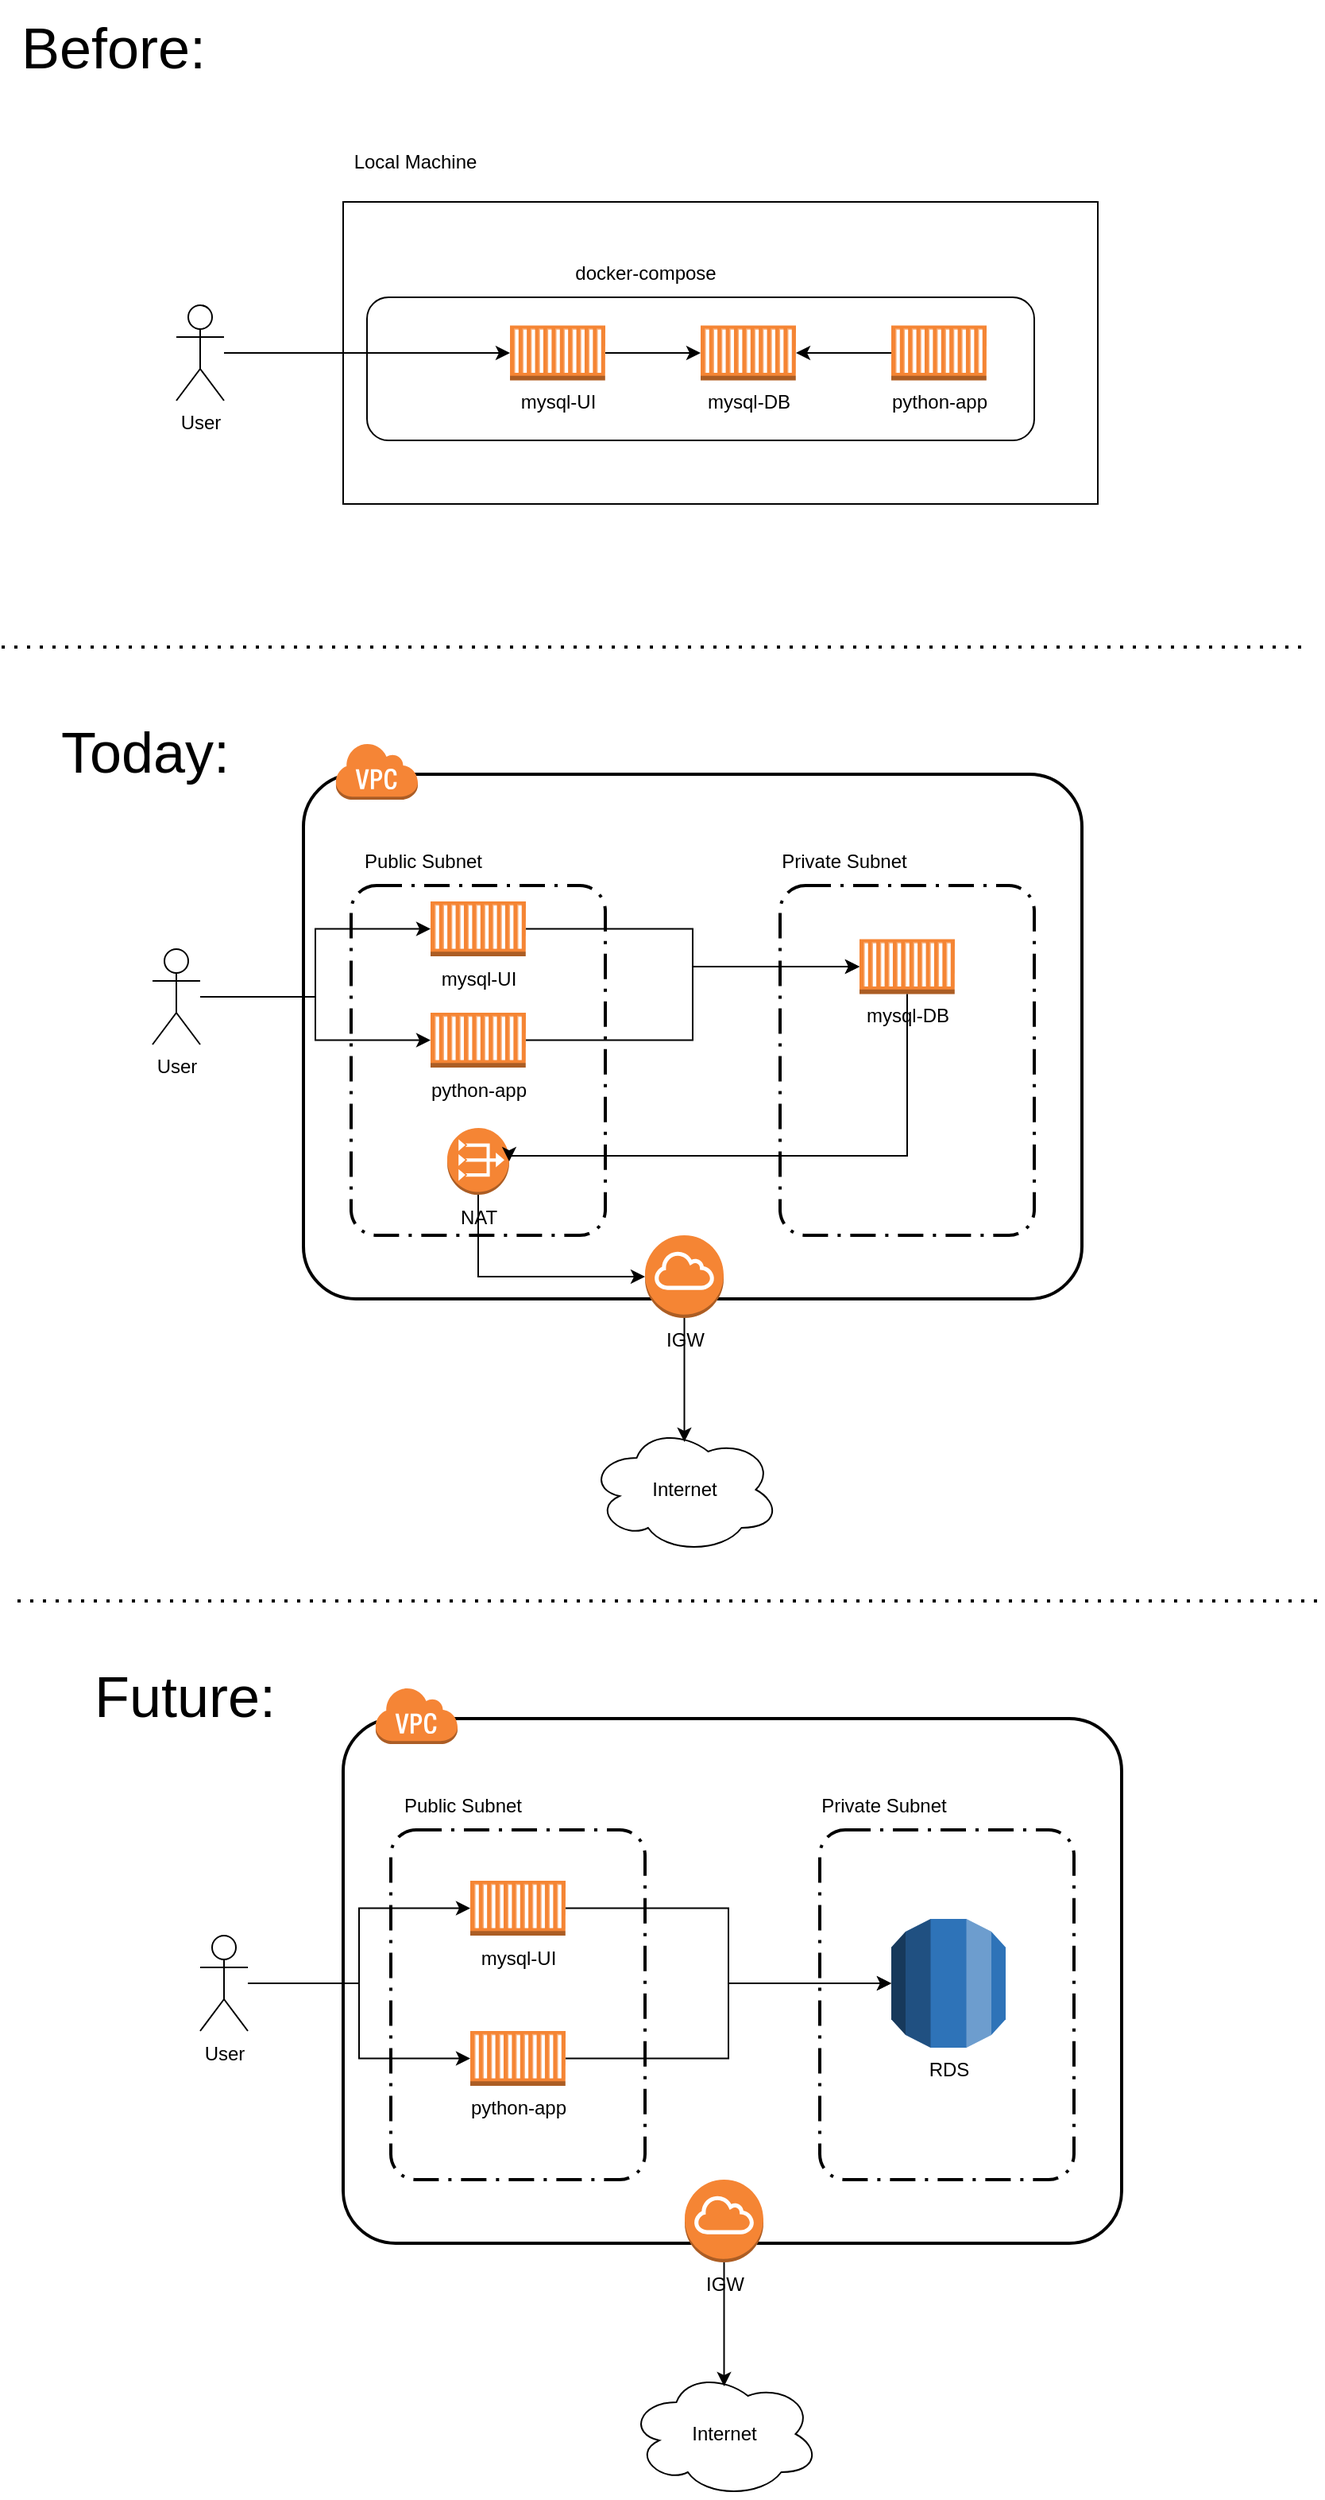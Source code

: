<mxfile version="24.6.4" type="device">
  <diagram name="Page-1" id="mWBkBfJ7am0egaiSUyn3">
    <mxGraphModel dx="1206" dy="735" grid="1" gridSize="10" guides="1" tooltips="1" connect="1" arrows="1" fold="1" page="1" pageScale="1" pageWidth="850" pageHeight="1100" math="0" shadow="0">
      <root>
        <mxCell id="0" />
        <mxCell id="1" parent="0" />
        <mxCell id="ZpaVgGnAtmKE8XHGyUxR-2" value="" style="rounded=0;whiteSpace=wrap;html=1;" vertex="1" parent="1">
          <mxGeometry x="235" y="180" width="475" height="190" as="geometry" />
        </mxCell>
        <mxCell id="ZpaVgGnAtmKE8XHGyUxR-6" value="" style="rounded=1;whiteSpace=wrap;html=1;" vertex="1" parent="1">
          <mxGeometry x="250" y="240" width="420" height="90" as="geometry" />
        </mxCell>
        <mxCell id="ZpaVgGnAtmKE8XHGyUxR-1" value="&lt;font style=&quot;font-size: 36px;&quot;&gt;Before:&lt;/font&gt;" style="text;html=1;align=center;verticalAlign=middle;resizable=0;points=[];autosize=1;strokeColor=none;fillColor=none;" vertex="1" parent="1">
          <mxGeometry x="20" y="53" width="140" height="60" as="geometry" />
        </mxCell>
        <mxCell id="ZpaVgGnAtmKE8XHGyUxR-3" value="Local Machine" style="text;html=1;align=center;verticalAlign=middle;resizable=0;points=[];autosize=1;strokeColor=none;fillColor=none;" vertex="1" parent="1">
          <mxGeometry x="230" y="140" width="100" height="30" as="geometry" />
        </mxCell>
        <mxCell id="ZpaVgGnAtmKE8XHGyUxR-4" value="mysql-UI" style="outlineConnect=0;dashed=0;verticalLabelPosition=bottom;verticalAlign=top;align=center;html=1;shape=mxgraph.aws3.ec2_compute_container;fillColor=#F58534;gradientColor=none;" vertex="1" parent="1">
          <mxGeometry x="340" y="257.75" width="60" height="34.5" as="geometry" />
        </mxCell>
        <mxCell id="ZpaVgGnAtmKE8XHGyUxR-5" value="docker-compose" style="text;html=1;align=center;verticalAlign=middle;resizable=0;points=[];autosize=1;strokeColor=none;fillColor=none;" vertex="1" parent="1">
          <mxGeometry x="370" y="210" width="110" height="30" as="geometry" />
        </mxCell>
        <mxCell id="ZpaVgGnAtmKE8XHGyUxR-7" value="mysql-DB" style="outlineConnect=0;dashed=0;verticalLabelPosition=bottom;verticalAlign=top;align=center;html=1;shape=mxgraph.aws3.ec2_compute_container;fillColor=#F58534;gradientColor=none;" vertex="1" parent="1">
          <mxGeometry x="460" y="257.75" width="60" height="34.5" as="geometry" />
        </mxCell>
        <mxCell id="ZpaVgGnAtmKE8XHGyUxR-8" style="edgeStyle=orthogonalEdgeStyle;rounded=0;orthogonalLoop=1;jettySize=auto;html=1;entryX=0;entryY=0.5;entryDx=0;entryDy=0;entryPerimeter=0;" edge="1" parent="1" source="ZpaVgGnAtmKE8XHGyUxR-4" target="ZpaVgGnAtmKE8XHGyUxR-7">
          <mxGeometry relative="1" as="geometry" />
        </mxCell>
        <mxCell id="ZpaVgGnAtmKE8XHGyUxR-9" value="User" style="shape=umlActor;verticalLabelPosition=bottom;verticalAlign=top;html=1;outlineConnect=0;" vertex="1" parent="1">
          <mxGeometry x="130" y="245" width="30" height="60" as="geometry" />
        </mxCell>
        <mxCell id="ZpaVgGnAtmKE8XHGyUxR-10" style="edgeStyle=orthogonalEdgeStyle;rounded=0;orthogonalLoop=1;jettySize=auto;html=1;entryX=0;entryY=0.5;entryDx=0;entryDy=0;entryPerimeter=0;" edge="1" parent="1" source="ZpaVgGnAtmKE8XHGyUxR-9" target="ZpaVgGnAtmKE8XHGyUxR-4">
          <mxGeometry relative="1" as="geometry" />
        </mxCell>
        <mxCell id="ZpaVgGnAtmKE8XHGyUxR-11" value="python-app" style="outlineConnect=0;dashed=0;verticalLabelPosition=bottom;verticalAlign=top;align=center;html=1;shape=mxgraph.aws3.ec2_compute_container;fillColor=#F58534;gradientColor=none;" vertex="1" parent="1">
          <mxGeometry x="580" y="257.75" width="60" height="34.5" as="geometry" />
        </mxCell>
        <mxCell id="ZpaVgGnAtmKE8XHGyUxR-13" style="edgeStyle=orthogonalEdgeStyle;rounded=0;orthogonalLoop=1;jettySize=auto;html=1;entryX=1;entryY=0.5;entryDx=0;entryDy=0;entryPerimeter=0;" edge="1" parent="1" source="ZpaVgGnAtmKE8XHGyUxR-11" target="ZpaVgGnAtmKE8XHGyUxR-7">
          <mxGeometry relative="1" as="geometry" />
        </mxCell>
        <mxCell id="ZpaVgGnAtmKE8XHGyUxR-14" value="" style="endArrow=none;dashed=1;html=1;dashPattern=1 3;strokeWidth=2;rounded=0;" edge="1" parent="1">
          <mxGeometry width="50" height="50" relative="1" as="geometry">
            <mxPoint x="20" y="460" as="sourcePoint" />
            <mxPoint x="840" y="460" as="targetPoint" />
          </mxGeometry>
        </mxCell>
        <mxCell id="ZpaVgGnAtmKE8XHGyUxR-15" value="" style="rounded=1;arcSize=10;dashed=0;fillColor=none;gradientColor=none;strokeWidth=2;" vertex="1" parent="1">
          <mxGeometry x="210" y="540" width="490" height="330" as="geometry" />
        </mxCell>
        <mxCell id="ZpaVgGnAtmKE8XHGyUxR-16" value="" style="dashed=0;html=1;shape=mxgraph.aws3.virtual_private_cloud;fillColor=#F58536;gradientColor=none;dashed=0;" vertex="1" parent="1">
          <mxGeometry x="230" y="520" width="52" height="36" as="geometry" />
        </mxCell>
        <mxCell id="ZpaVgGnAtmKE8XHGyUxR-17" value="" style="rounded=1;arcSize=10;dashed=1;fillColor=none;gradientColor=none;dashPattern=8 3 1 3;strokeWidth=2;" vertex="1" parent="1">
          <mxGeometry x="240" y="610" width="160" height="220" as="geometry" />
        </mxCell>
        <mxCell id="ZpaVgGnAtmKE8XHGyUxR-18" value="Public Subnet" style="text;html=1;align=center;verticalAlign=middle;resizable=0;points=[];autosize=1;strokeColor=none;fillColor=none;" vertex="1" parent="1">
          <mxGeometry x="235" y="580" width="100" height="30" as="geometry" />
        </mxCell>
        <mxCell id="ZpaVgGnAtmKE8XHGyUxR-23" style="edgeStyle=orthogonalEdgeStyle;rounded=0;orthogonalLoop=1;jettySize=auto;html=1;" edge="1" parent="1" source="ZpaVgGnAtmKE8XHGyUxR-19" target="ZpaVgGnAtmKE8XHGyUxR-22">
          <mxGeometry relative="1" as="geometry" />
        </mxCell>
        <mxCell id="ZpaVgGnAtmKE8XHGyUxR-19" value="mysql-UI" style="outlineConnect=0;dashed=0;verticalLabelPosition=bottom;verticalAlign=top;align=center;html=1;shape=mxgraph.aws3.ec2_compute_container;fillColor=#F58534;gradientColor=none;" vertex="1" parent="1">
          <mxGeometry x="290" y="620" width="60" height="34.5" as="geometry" />
        </mxCell>
        <mxCell id="ZpaVgGnAtmKE8XHGyUxR-20" value="" style="rounded=1;arcSize=10;dashed=1;fillColor=none;gradientColor=none;dashPattern=8 3 1 3;strokeWidth=2;" vertex="1" parent="1">
          <mxGeometry x="510" y="610" width="160" height="220" as="geometry" />
        </mxCell>
        <mxCell id="ZpaVgGnAtmKE8XHGyUxR-21" value="Private Subnet" style="text;html=1;align=center;verticalAlign=middle;resizable=0;points=[];autosize=1;strokeColor=none;fillColor=none;" vertex="1" parent="1">
          <mxGeometry x="500" y="580" width="100" height="30" as="geometry" />
        </mxCell>
        <mxCell id="ZpaVgGnAtmKE8XHGyUxR-22" value="mysql-DB" style="outlineConnect=0;dashed=0;verticalLabelPosition=bottom;verticalAlign=top;align=center;html=1;shape=mxgraph.aws3.ec2_compute_container;fillColor=#F58534;gradientColor=none;" vertex="1" parent="1">
          <mxGeometry x="560" y="643.75" width="60" height="34.5" as="geometry" />
        </mxCell>
        <mxCell id="ZpaVgGnAtmKE8XHGyUxR-25" style="edgeStyle=orthogonalEdgeStyle;rounded=0;orthogonalLoop=1;jettySize=auto;html=1;" edge="1" parent="1" source="ZpaVgGnAtmKE8XHGyUxR-24" target="ZpaVgGnAtmKE8XHGyUxR-19">
          <mxGeometry relative="1" as="geometry" />
        </mxCell>
        <mxCell id="ZpaVgGnAtmKE8XHGyUxR-24" value="User" style="shape=umlActor;verticalLabelPosition=bottom;verticalAlign=top;html=1;outlineConnect=0;" vertex="1" parent="1">
          <mxGeometry x="115" y="650" width="30" height="60" as="geometry" />
        </mxCell>
        <mxCell id="ZpaVgGnAtmKE8XHGyUxR-26" value="NAT" style="outlineConnect=0;dashed=0;verticalLabelPosition=bottom;verticalAlign=top;align=center;html=1;shape=mxgraph.aws3.vpc_nat_gateway;fillColor=#F58534;gradientColor=none;" vertex="1" parent="1">
          <mxGeometry x="300.5" y="762.5" width="39" height="42" as="geometry" />
        </mxCell>
        <mxCell id="ZpaVgGnAtmKE8XHGyUxR-27" style="edgeStyle=orthogonalEdgeStyle;rounded=0;orthogonalLoop=1;jettySize=auto;html=1;entryX=1;entryY=0.5;entryDx=0;entryDy=0;entryPerimeter=0;" edge="1" parent="1" source="ZpaVgGnAtmKE8XHGyUxR-22" target="ZpaVgGnAtmKE8XHGyUxR-26">
          <mxGeometry relative="1" as="geometry">
            <Array as="points">
              <mxPoint x="590" y="780" />
              <mxPoint x="340" y="780" />
            </Array>
          </mxGeometry>
        </mxCell>
        <mxCell id="ZpaVgGnAtmKE8XHGyUxR-28" value="IGW" style="outlineConnect=0;dashed=0;verticalLabelPosition=bottom;verticalAlign=top;align=center;html=1;shape=mxgraph.aws3.internet_gateway;fillColor=#F58534;gradientColor=none;" vertex="1" parent="1">
          <mxGeometry x="425" y="830" width="49.5" height="52" as="geometry" />
        </mxCell>
        <mxCell id="ZpaVgGnAtmKE8XHGyUxR-29" value="Internet" style="ellipse;shape=cloud;whiteSpace=wrap;html=1;" vertex="1" parent="1">
          <mxGeometry x="389.75" y="950" width="120" height="80" as="geometry" />
        </mxCell>
        <mxCell id="ZpaVgGnAtmKE8XHGyUxR-30" style="edgeStyle=orthogonalEdgeStyle;rounded=0;orthogonalLoop=1;jettySize=auto;html=1;entryX=0.5;entryY=0.125;entryDx=0;entryDy=0;entryPerimeter=0;" edge="1" parent="1" source="ZpaVgGnAtmKE8XHGyUxR-28" target="ZpaVgGnAtmKE8XHGyUxR-29">
          <mxGeometry relative="1" as="geometry" />
        </mxCell>
        <mxCell id="ZpaVgGnAtmKE8XHGyUxR-33" style="edgeStyle=orthogonalEdgeStyle;rounded=0;orthogonalLoop=1;jettySize=auto;html=1;entryX=0;entryY=0.5;entryDx=0;entryDy=0;entryPerimeter=0;" edge="1" parent="1" source="ZpaVgGnAtmKE8XHGyUxR-26" target="ZpaVgGnAtmKE8XHGyUxR-28">
          <mxGeometry relative="1" as="geometry">
            <Array as="points">
              <mxPoint x="320" y="856" />
            </Array>
          </mxGeometry>
        </mxCell>
        <mxCell id="ZpaVgGnAtmKE8XHGyUxR-34" value="&lt;font style=&quot;font-size: 36px;&quot;&gt;Today:&lt;/font&gt;" style="text;html=1;align=center;verticalAlign=middle;resizable=0;points=[];autosize=1;strokeColor=none;fillColor=none;" vertex="1" parent="1">
          <mxGeometry x="45" y="496" width="130" height="60" as="geometry" />
        </mxCell>
        <mxCell id="ZpaVgGnAtmKE8XHGyUxR-35" value="" style="endArrow=none;dashed=1;html=1;dashPattern=1 3;strokeWidth=2;rounded=0;" edge="1" parent="1">
          <mxGeometry width="50" height="50" relative="1" as="geometry">
            <mxPoint x="30" y="1060" as="sourcePoint" />
            <mxPoint x="850" y="1060" as="targetPoint" />
          </mxGeometry>
        </mxCell>
        <mxCell id="ZpaVgGnAtmKE8XHGyUxR-37" value="" style="rounded=1;arcSize=10;dashed=0;fillColor=none;gradientColor=none;strokeWidth=2;" vertex="1" parent="1">
          <mxGeometry x="235" y="1134" width="490" height="330" as="geometry" />
        </mxCell>
        <mxCell id="ZpaVgGnAtmKE8XHGyUxR-38" value="" style="dashed=0;html=1;shape=mxgraph.aws3.virtual_private_cloud;fillColor=#F58536;gradientColor=none;dashed=0;" vertex="1" parent="1">
          <mxGeometry x="255" y="1114" width="52" height="36" as="geometry" />
        </mxCell>
        <mxCell id="ZpaVgGnAtmKE8XHGyUxR-39" value="" style="rounded=1;arcSize=10;dashed=1;fillColor=none;gradientColor=none;dashPattern=8 3 1 3;strokeWidth=2;" vertex="1" parent="1">
          <mxGeometry x="265" y="1204" width="160" height="220" as="geometry" />
        </mxCell>
        <mxCell id="ZpaVgGnAtmKE8XHGyUxR-40" value="Public Subnet" style="text;html=1;align=center;verticalAlign=middle;resizable=0;points=[];autosize=1;strokeColor=none;fillColor=none;" vertex="1" parent="1">
          <mxGeometry x="260" y="1174" width="100" height="30" as="geometry" />
        </mxCell>
        <mxCell id="ZpaVgGnAtmKE8XHGyUxR-41" style="edgeStyle=orthogonalEdgeStyle;rounded=0;orthogonalLoop=1;jettySize=auto;html=1;entryX=0;entryY=0.5;entryDx=0;entryDy=0;entryPerimeter=0;" edge="1" parent="1" source="ZpaVgGnAtmKE8XHGyUxR-42" target="ZpaVgGnAtmKE8XHGyUxR-55">
          <mxGeometry relative="1" as="geometry">
            <mxPoint x="585" y="1300.5" as="targetPoint" />
          </mxGeometry>
        </mxCell>
        <mxCell id="ZpaVgGnAtmKE8XHGyUxR-42" value="mysql-UI" style="outlineConnect=0;dashed=0;verticalLabelPosition=bottom;verticalAlign=top;align=center;html=1;shape=mxgraph.aws3.ec2_compute_container;fillColor=#F58534;gradientColor=none;" vertex="1" parent="1">
          <mxGeometry x="315" y="1236" width="60" height="34.5" as="geometry" />
        </mxCell>
        <mxCell id="ZpaVgGnAtmKE8XHGyUxR-43" value="" style="rounded=1;arcSize=10;dashed=1;fillColor=none;gradientColor=none;dashPattern=8 3 1 3;strokeWidth=2;" vertex="1" parent="1">
          <mxGeometry x="535" y="1204" width="160" height="220" as="geometry" />
        </mxCell>
        <mxCell id="ZpaVgGnAtmKE8XHGyUxR-44" value="Private Subnet" style="text;html=1;align=center;verticalAlign=middle;resizable=0;points=[];autosize=1;strokeColor=none;fillColor=none;" vertex="1" parent="1">
          <mxGeometry x="525" y="1174" width="100" height="30" as="geometry" />
        </mxCell>
        <mxCell id="ZpaVgGnAtmKE8XHGyUxR-46" style="edgeStyle=orthogonalEdgeStyle;rounded=0;orthogonalLoop=1;jettySize=auto;html=1;" edge="1" parent="1" source="ZpaVgGnAtmKE8XHGyUxR-47" target="ZpaVgGnAtmKE8XHGyUxR-42">
          <mxGeometry relative="1" as="geometry" />
        </mxCell>
        <mxCell id="ZpaVgGnAtmKE8XHGyUxR-62" style="edgeStyle=orthogonalEdgeStyle;rounded=0;orthogonalLoop=1;jettySize=auto;html=1;" edge="1" parent="1" source="ZpaVgGnAtmKE8XHGyUxR-47" target="ZpaVgGnAtmKE8XHGyUxR-61">
          <mxGeometry relative="1" as="geometry" />
        </mxCell>
        <mxCell id="ZpaVgGnAtmKE8XHGyUxR-47" value="User" style="shape=umlActor;verticalLabelPosition=bottom;verticalAlign=top;html=1;outlineConnect=0;" vertex="1" parent="1">
          <mxGeometry x="145" y="1270.5" width="30" height="60" as="geometry" />
        </mxCell>
        <mxCell id="ZpaVgGnAtmKE8XHGyUxR-50" value="IGW" style="outlineConnect=0;dashed=0;verticalLabelPosition=bottom;verticalAlign=top;align=center;html=1;shape=mxgraph.aws3.internet_gateway;fillColor=#F58534;gradientColor=none;" vertex="1" parent="1">
          <mxGeometry x="450" y="1424" width="49.5" height="52" as="geometry" />
        </mxCell>
        <mxCell id="ZpaVgGnAtmKE8XHGyUxR-51" value="Internet" style="ellipse;shape=cloud;whiteSpace=wrap;html=1;" vertex="1" parent="1">
          <mxGeometry x="414.75" y="1544" width="120" height="80" as="geometry" />
        </mxCell>
        <mxCell id="ZpaVgGnAtmKE8XHGyUxR-52" style="edgeStyle=orthogonalEdgeStyle;rounded=0;orthogonalLoop=1;jettySize=auto;html=1;entryX=0.5;entryY=0.125;entryDx=0;entryDy=0;entryPerimeter=0;" edge="1" parent="1" source="ZpaVgGnAtmKE8XHGyUxR-50" target="ZpaVgGnAtmKE8XHGyUxR-51">
          <mxGeometry relative="1" as="geometry" />
        </mxCell>
        <mxCell id="ZpaVgGnAtmKE8XHGyUxR-54" value="&lt;font style=&quot;font-size: 36px;&quot;&gt;Future:&lt;/font&gt;" style="text;html=1;align=center;verticalAlign=middle;resizable=0;points=[];autosize=1;strokeColor=none;fillColor=none;" vertex="1" parent="1">
          <mxGeometry x="65" y="1090" width="140" height="60" as="geometry" />
        </mxCell>
        <mxCell id="ZpaVgGnAtmKE8XHGyUxR-55" value="RDS" style="outlineConnect=0;dashed=0;verticalLabelPosition=bottom;verticalAlign=top;align=center;html=1;shape=mxgraph.aws3.rds;fillColor=#2E73B8;gradientColor=none;" vertex="1" parent="1">
          <mxGeometry x="580" y="1260" width="72" height="81" as="geometry" />
        </mxCell>
        <mxCell id="ZpaVgGnAtmKE8XHGyUxR-57" value="python-app" style="outlineConnect=0;dashed=0;verticalLabelPosition=bottom;verticalAlign=top;align=center;html=1;shape=mxgraph.aws3.ec2_compute_container;fillColor=#F58534;gradientColor=none;" vertex="1" parent="1">
          <mxGeometry x="290" y="690" width="60" height="34.5" as="geometry" />
        </mxCell>
        <mxCell id="ZpaVgGnAtmKE8XHGyUxR-58" style="edgeStyle=orthogonalEdgeStyle;rounded=0;orthogonalLoop=1;jettySize=auto;html=1;entryX=0;entryY=0.5;entryDx=0;entryDy=0;entryPerimeter=0;" edge="1" parent="1" source="ZpaVgGnAtmKE8XHGyUxR-57" target="ZpaVgGnAtmKE8XHGyUxR-22">
          <mxGeometry relative="1" as="geometry" />
        </mxCell>
        <mxCell id="ZpaVgGnAtmKE8XHGyUxR-60" style="edgeStyle=orthogonalEdgeStyle;rounded=0;orthogonalLoop=1;jettySize=auto;html=1;entryX=0;entryY=0.5;entryDx=0;entryDy=0;entryPerimeter=0;" edge="1" parent="1" source="ZpaVgGnAtmKE8XHGyUxR-24" target="ZpaVgGnAtmKE8XHGyUxR-57">
          <mxGeometry relative="1" as="geometry" />
        </mxCell>
        <mxCell id="ZpaVgGnAtmKE8XHGyUxR-61" value="python-app" style="outlineConnect=0;dashed=0;verticalLabelPosition=bottom;verticalAlign=top;align=center;html=1;shape=mxgraph.aws3.ec2_compute_container;fillColor=#F58534;gradientColor=none;" vertex="1" parent="1">
          <mxGeometry x="315" y="1330.5" width="60" height="34.5" as="geometry" />
        </mxCell>
        <mxCell id="ZpaVgGnAtmKE8XHGyUxR-63" style="edgeStyle=orthogonalEdgeStyle;rounded=0;orthogonalLoop=1;jettySize=auto;html=1;entryX=0;entryY=0.5;entryDx=0;entryDy=0;entryPerimeter=0;" edge="1" parent="1" source="ZpaVgGnAtmKE8XHGyUxR-61" target="ZpaVgGnAtmKE8XHGyUxR-55">
          <mxGeometry relative="1" as="geometry" />
        </mxCell>
      </root>
    </mxGraphModel>
  </diagram>
</mxfile>
